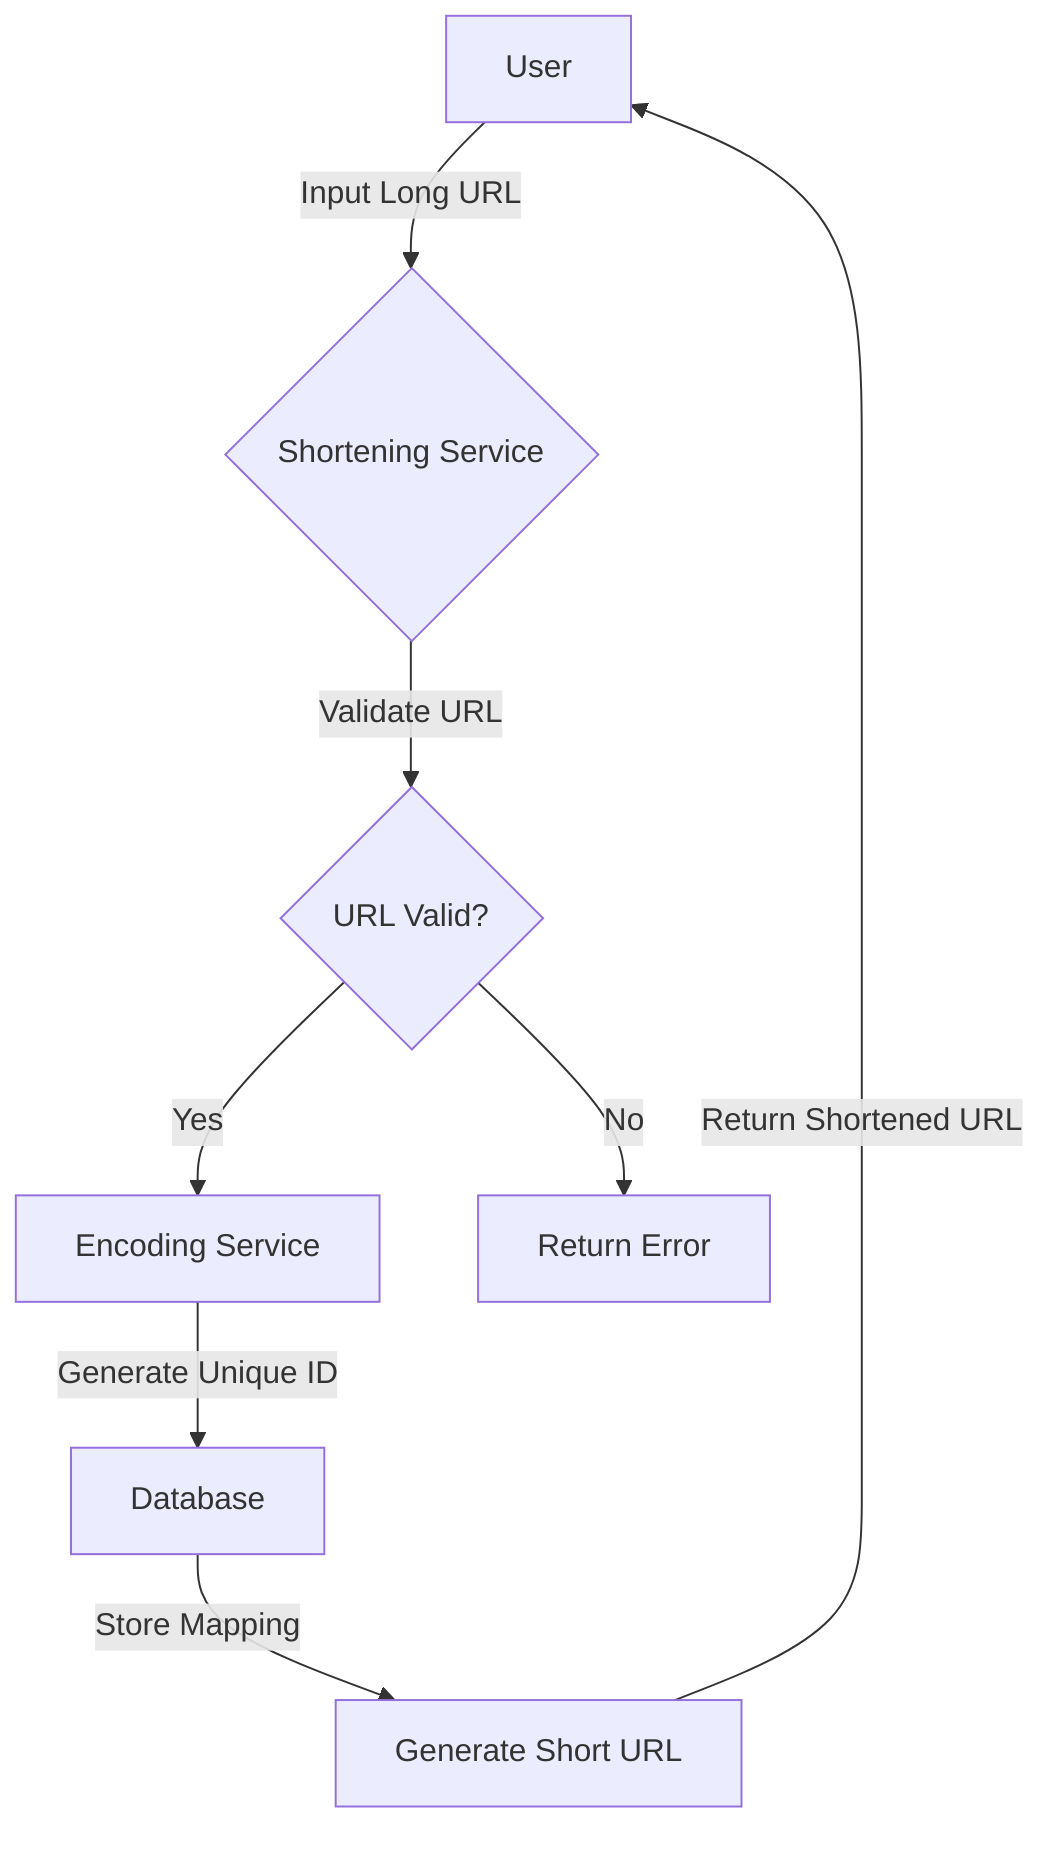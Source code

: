 flowchart TD
    A[User] -->|Input Long URL| B{Shortening Service}
    B -->|Validate URL| C{URL Valid?}
    C -->|Yes| D[Encoding Service]
    C -->|No| E[Return Error]
    D -->|Generate Unique ID| F[Database]
    F -->|Store Mapping| G[Generate Short URL]
    G -->|Return Shortened URL| A